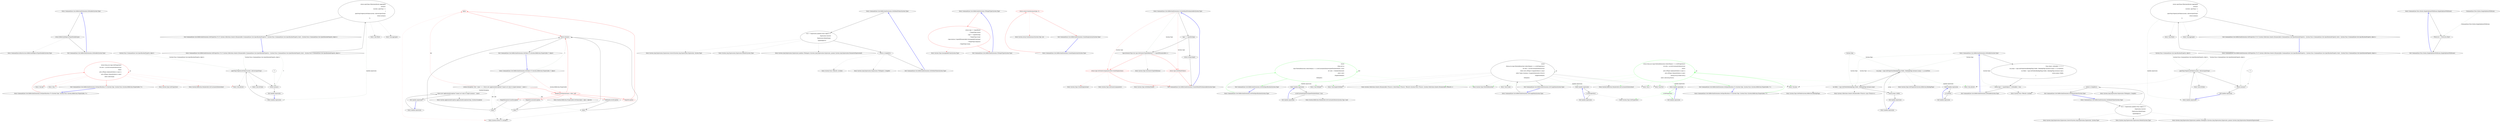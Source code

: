 digraph  {
m0_54 [label="Entry CommandLine.Core.ReflectionExtensions.IsMutable(System.Type)", span="92-92", cluster="CommandLine.Core.ReflectionExtensions.IsMutable(System.Type)", file="InstanceBuilderTests.cs"];
m0_55 [label="return ReflectionHelper.IsTypeMutable(type);", span="94-94", cluster="CommandLine.Core.ReflectionExtensions.IsMutable(System.Type)", file="InstanceBuilderTests.cs"];
m0_56 [label="Exit CommandLine.Core.ReflectionExtensions.IsMutable(System.Type)", span="92-92", cluster="CommandLine.Core.ReflectionExtensions.IsMutable(System.Type)", file="InstanceBuilderTests.cs"];
m0_5 [label="Entry Unk.>", span="", cluster="Unk.>", file="InstanceBuilderTests.cs"];
m0_36 [label="Entry System.Action<T>.Invoke(T)", span="0-0", cluster="System.Action<T>.Invoke(T)", file="InstanceBuilderTests.cs"];
m0_45 [label="Entry CommandLine.Core.ReflectionExtensions.GetDefaultValue(System.Type)", span="83-83", cluster="CommandLine.Core.ReflectionExtensions.GetDefaultValue(System.Type)", file="InstanceBuilderTests.cs"];
m0_46 [label="var e = Expression.Lambda<Func<object>>(\r\n                Expression.Convert(\r\n                    Expression.Default(type),\r\n                    typeof(object)))", span="85-88", cluster="CommandLine.Core.ReflectionExtensions.GetDefaultValue(System.Type)", file="InstanceBuilderTests.cs"];
m0_47 [label="return e.Compile()();", span="89-89", cluster="CommandLine.Core.ReflectionExtensions.GetDefaultValue(System.Type)", file="InstanceBuilderTests.cs"];
m0_48 [label="Exit CommandLine.Core.ReflectionExtensions.GetDefaultValue(System.Type)", span="83-83", cluster="CommandLine.Core.ReflectionExtensions.GetDefaultValue(System.Type)", file="InstanceBuilderTests.cs"];
m0_6 [label="Entry Unk.Any", span="", cluster="Unk.Any", file="InstanceBuilderTests.cs"];
m0_15 [label="Entry Unk.Where", span="", cluster="Unk.Where", file="InstanceBuilderTests.cs"];
m0_22 [label="Entry CommandLine.Core.ReflectionExtensions.SetValue<T>(System.Reflection.PropertyInfo, T, object)", span="50-50", cluster="CommandLine.Core.ReflectionExtensions.SetValue<T>(System.Reflection.PropertyInfo, T, object)", file="InstanceBuilderTests.cs"];
m0_23 [label="Action<Exception> fail = inner => { throw new ApplicationException(''Cannot set value to target instance.'', inner); }", span="52-52", cluster="CommandLine.Core.ReflectionExtensions.SetValue<T>(System.Reflection.PropertyInfo, T, object)", file="InstanceBuilderTests.cs"];
m0_24 [label="property.SetValue(instance, value, null)", span="56-56", cluster="CommandLine.Core.ReflectionExtensions.SetValue<T>(System.Reflection.PropertyInfo, T, object)", color=red, community=0, file="InstanceBuilderTests.cs"];
m0_33 [label="return instance;", span="75-75", cluster="CommandLine.Core.ReflectionExtensions.SetValue<T>(System.Reflection.PropertyInfo, T, object)", file="InstanceBuilderTests.cs"];
m0_26 [label="fail(e)", span="60-60", cluster="CommandLine.Core.ReflectionExtensions.SetValue<T>(System.Reflection.PropertyInfo, T, object)", color=red, community=0, file="InstanceBuilderTests.cs"];
m0_28 [label="fail(e)", span="64-64", cluster="CommandLine.Core.ReflectionExtensions.SetValue<T>(System.Reflection.PropertyInfo, T, object)", file="InstanceBuilderTests.cs"];
m0_30 [label="fail(e)", span="68-68", cluster="CommandLine.Core.ReflectionExtensions.SetValue<T>(System.Reflection.PropertyInfo, T, object)", file="InstanceBuilderTests.cs"];
m0_32 [label="fail(e)", span="72-72", cluster="CommandLine.Core.ReflectionExtensions.SetValue<T>(System.Reflection.PropertyInfo, T, object)", file="InstanceBuilderTests.cs"];
m0_25 [label=TargetException, span="58-58", cluster="CommandLine.Core.ReflectionExtensions.SetValue<T>(System.Reflection.PropertyInfo, T, object)", color=red, community=0, file="InstanceBuilderTests.cs"];
m0_27 [label=TargetParameterCountException, span="62-62", cluster="CommandLine.Core.ReflectionExtensions.SetValue<T>(System.Reflection.PropertyInfo, T, object)", file="InstanceBuilderTests.cs"];
m0_29 [label=MethodAccessException, span="66-66", cluster="CommandLine.Core.ReflectionExtensions.SetValue<T>(System.Reflection.PropertyInfo, T, object)", file="InstanceBuilderTests.cs"];
m0_31 [label=TargetInvocationException, span="70-70", cluster="CommandLine.Core.ReflectionExtensions.SetValue<T>(System.Reflection.PropertyInfo, T, object)", file="InstanceBuilderTests.cs"];
m0_34 [label="Exit CommandLine.Core.ReflectionExtensions.SetValue<T>(System.Reflection.PropertyInfo, T, object)", span="50-50", cluster="CommandLine.Core.ReflectionExtensions.SetValue<T>(System.Reflection.PropertyInfo, T, object)", file="InstanceBuilderTests.cs"];
m0_8 [label="Entry CommandLine.Core.ReflectionExtensions.ToTargetType(System.Type)", span="24-24", cluster="CommandLine.Core.ReflectionExtensions.ToTargetType(System.Type)", file="InstanceBuilderTests.cs"];
m0_9 [label="return type == typeof(bool)\r\n                       ? TargetType.Switch\r\n                       : type == typeof(string)\r\n                             ? TargetType.Scalar\r\n                             : type.IsArray || typeof(IEnumerable).IsAssignableFrom(type)\r\n                                   ? TargetType.Sequence\r\n                                   : TargetType.Scalar;", span="26-32", cluster="CommandLine.Core.ReflectionExtensions.ToTargetType(System.Type)", color=red, community=0, file="InstanceBuilderTests.cs"];
m0_10 [label="Exit CommandLine.Core.ReflectionExtensions.ToTargetType(System.Type)", span="24-24", cluster="CommandLine.Core.ReflectionExtensions.ToTargetType(System.Type)", file="InstanceBuilderTests.cs"];
m0_40 [label="Entry System.ApplicationException.ApplicationException(string, System.Exception)", span="0-0", cluster="System.ApplicationException.ApplicationException(string, System.Exception)", file="InstanceBuilderTests.cs"];
m0_53 [label="Entry System.Func<TResult>.Invoke()", span="0-0", cluster="System.Func<TResult>.Invoke()", file="InstanceBuilderTests.cs"];
m0_44 [label="Entry System.Array.CreateInstance(System.Type, int)", span="0-0", cluster="System.Array.CreateInstance(System.Type, int)", file="InstanceBuilderTests.cs"];
m0_50 [label="Entry System.Linq.Expressions.Expression.Convert(System.Linq.Expressions.Expression, System.Type)", span="0-0", cluster="System.Linq.Expressions.Expression.Convert(System.Linq.Expressions.Expression, System.Type)", file="InstanceBuilderTests.cs"];
m0_7 [label="Entry Unk.selector", span="", cluster="Unk.selector", file="InstanceBuilderTests.cs"];
m0_37 [label="Entry lambda expression", span="52-52", cluster="lambda expression", file="InstanceBuilderTests.cs"];
m0_18 [label="specProp.Property.SetValue(current, selector(specProp))", span="45-45", cluster="lambda expression", file="InstanceBuilderTests.cs"];
m0_19 [label="return instance;", span="46-46", cluster="lambda expression", file="InstanceBuilderTests.cs"];
m0_17 [label="Entry lambda expression", span="43-47", cluster="lambda expression", file="InstanceBuilderTests.cs"];
m0_20 [label="Exit lambda expression", span="43-47", cluster="lambda expression", file="InstanceBuilderTests.cs"];
m0_38 [label="throw new ApplicationException(''Cannot set value to target instance.'', inner);", span="52-52", cluster="lambda expression", file="InstanceBuilderTests.cs"];
m0_39 [label="Exit lambda expression", span="52-52", cluster="lambda expression", file="InstanceBuilderTests.cs"];
m0_35 [label="Entry System.Reflection.PropertyInfo.SetValue(object, object, object[])", span="0-0", cluster="System.Reflection.PropertyInfo.SetValue(object, object, object[])", file="InstanceBuilderTests.cs"];
m0_49 [label="Entry System.Linq.Expressions.Expression.Default(System.Type)", span="0-0", cluster="System.Linq.Expressions.Expression.Default(System.Type)", file="InstanceBuilderTests.cs"];
m0_11 [label="Entry System.Type.IsAssignableFrom(System.Type)", span="0-0", cluster="System.Type.IsAssignableFrom(System.Type)", file="InstanceBuilderTests.cs"];
m0_58 [label="Entry CommandLine.Core.ReflectionExtensions.CreateDefaultForImmutable(System.Type)", span="97-97", cluster="CommandLine.Core.ReflectionExtensions.CreateDefaultForImmutable(System.Type)", file="InstanceBuilderTests.cs"];
m0_59 [label="type == typeof(string)", span="99-99", cluster="CommandLine.Core.ReflectionExtensions.CreateDefaultForImmutable(System.Type)", file="InstanceBuilderTests.cs"];
m0_61 [label="type.IsGenericType && type.GetGenericTypeDefinition() == typeof(IEnumerable<>)", span="103-103", cluster="CommandLine.Core.ReflectionExtensions.CreateDefaultForImmutable(System.Type)", file="InstanceBuilderTests.cs"];
m0_62 [label="return type.GetGenericArguments()[0].CreateEmptyArray();", span="105-105", cluster="CommandLine.Core.ReflectionExtensions.CreateDefaultForImmutable(System.Type)", color=red, community=0, file="InstanceBuilderTests.cs"];
m0_63 [label="return type.GetDefaultValue();", span="107-107", cluster="CommandLine.Core.ReflectionExtensions.CreateDefaultForImmutable(System.Type)", color=red, community=0, file="InstanceBuilderTests.cs"];
m0_60 [label="return string.Empty;", span="101-101", cluster="CommandLine.Core.ReflectionExtensions.CreateDefaultForImmutable(System.Type)", file="InstanceBuilderTests.cs"];
m0_64 [label="Exit CommandLine.Core.ReflectionExtensions.CreateDefaultForImmutable(System.Type)", span="97-97", cluster="CommandLine.Core.ReflectionExtensions.CreateDefaultForImmutable(System.Type)", file="InstanceBuilderTests.cs"];
m0_3 [label="Entry System.Type.GetProperties()", span="0-0", cluster="System.Type.GetProperties()", file="InstanceBuilderTests.cs"];
m0_0 [label="Entry CommandLine.Core.ReflectionExtensions.GetSpecifications<T>(System.Type, System.Func<System.Reflection.PropertyInfo, T>)", span="14-14", cluster="CommandLine.Core.ReflectionExtensions.GetSpecifications<T>(System.Type, System.Func<System.Reflection.PropertyInfo, T>)", file="InstanceBuilderTests.cs"];
m0_1 [label="return from pi in type.GetProperties()\r\n                   let attrs = pi.GetCustomAttributes(true)\r\n                   where\r\n                        attrs.OfType<OptionAttribute>().Any() ||\r\n                        attrs.OfType<ValueAttribute>().Any()\r\n                   select selector(pi);", span="16-21", cluster="CommandLine.Core.ReflectionExtensions.GetSpecifications<T>(System.Type, System.Func<System.Reflection.PropertyInfo, T>)", color=red, community=0, file="InstanceBuilderTests.cs"];
m0_2 [label="Exit CommandLine.Core.ReflectionExtensions.GetSpecifications<T>(System.Type, System.Func<System.Reflection.PropertyInfo, T>)", span="14-14", cluster="CommandLine.Core.ReflectionExtensions.GetSpecifications<T>(System.Type, System.Func<System.Reflection.PropertyInfo, T>)", file="InstanceBuilderTests.cs"];
m0_51 [label="Entry System.Linq.Expressions.Expression.Lambda<TDelegate>(System.Linq.Expressions.Expression, params System.Linq.Expressions.ParameterExpression[])", span="0-0", cluster="System.Linq.Expressions.Expression.Lambda<TDelegate>(System.Linq.Expressions.Expression, params System.Linq.Expressions.ParameterExpression[])", file="InstanceBuilderTests.cs"];
m0_65 [label="Entry System.Type.GetGenericTypeDefinition()", span="0-0", cluster="System.Type.GetGenericTypeDefinition()", file="InstanceBuilderTests.cs"];
m0_67 [label="Entry System.Type.CreateEmptyArray()", span="78-78", cluster="System.Type.CreateEmptyArray()", file="InstanceBuilderTests.cs"];
m0_68 [label="Entry System.Type.GetDefaultValue()", span="83-83", cluster="System.Type.GetDefaultValue()", file="InstanceBuilderTests.cs"];
m0_66 [label="Entry System.Type.GetGenericArguments()", span="0-0", cluster="System.Type.GetGenericArguments()", file="InstanceBuilderTests.cs"];
m0_57 [label="Entry CommandLine.Infrastructure.ReflectionHelper.IsTypeMutable(System.Type)", span="39-39", cluster="CommandLine.Infrastructure.ReflectionHelper.IsTypeMutable(System.Type)", file="InstanceBuilderTests.cs"];
m0_4 [label="Entry System.Reflection.MemberInfo.GetCustomAttributes(bool)", span="0-0", cluster="System.Reflection.MemberInfo.GetCustomAttributes(bool)", file="InstanceBuilderTests.cs"];
m0_16 [label="Entry Unk.Aggregate", span="", cluster="Unk.Aggregate", file="InstanceBuilderTests.cs"];
m0_41 [label="Entry CommandLine.Core.ReflectionExtensions.CreateEmptyArray(System.Type)", span="78-78", cluster="CommandLine.Core.ReflectionExtensions.CreateEmptyArray(System.Type)", file="InstanceBuilderTests.cs"];
m0_42 [label="return Array.CreateInstance(type, 0);", span="80-80", cluster="CommandLine.Core.ReflectionExtensions.CreateEmptyArray(System.Type)", color=red, community=0, file="InstanceBuilderTests.cs"];
m0_43 [label="Exit CommandLine.Core.ReflectionExtensions.CreateEmptyArray(System.Type)", span="78-78", cluster="CommandLine.Core.ReflectionExtensions.CreateEmptyArray(System.Type)", file="InstanceBuilderTests.cs"];
m0_12 [label="Entry CommandLine.Core.ReflectionExtensions.SetProperties<T>(T, System.Collections.Generic.IEnumerable<CommandLine.Core.SpecificationProperty>, System.Func<CommandLine.Core.SpecificationProperty, bool>, System.Func<CommandLine.Core.SpecificationProperty, object>)", span="35-35", cluster="CommandLine.Core.ReflectionExtensions.SetProperties<T>(T, System.Collections.Generic.IEnumerable<CommandLine.Core.SpecificationProperty>, System.Func<CommandLine.Core.SpecificationProperty, bool>, System.Func<CommandLine.Core.SpecificationProperty, object>)", file="InstanceBuilderTests.cs"];
m0_13 [label="return specProps.Where(predicate).Aggregate(\r\n                instance,\r\n                (current, specProp) =>\r\n                    {\r\n                        specProp.Property.SetValue(current, selector(specProp));\r\n                        return instance;\r\n                    });", span="41-47", cluster="CommandLine.Core.ReflectionExtensions.SetProperties<T>(T, System.Collections.Generic.IEnumerable<CommandLine.Core.SpecificationProperty>, System.Func<CommandLine.Core.SpecificationProperty, bool>, System.Func<CommandLine.Core.SpecificationProperty, object>)", file="InstanceBuilderTests.cs"];
m0_14 [label="Exit CommandLine.Core.ReflectionExtensions.SetProperties<T>(T, System.Collections.Generic.IEnumerable<CommandLine.Core.SpecificationProperty>, System.Func<CommandLine.Core.SpecificationProperty, bool>, System.Func<CommandLine.Core.SpecificationProperty, object>)", span="35-35", cluster="CommandLine.Core.ReflectionExtensions.SetProperties<T>(T, System.Collections.Generic.IEnumerable<CommandLine.Core.SpecificationProperty>, System.Func<CommandLine.Core.SpecificationProperty, bool>, System.Func<CommandLine.Core.SpecificationProperty, object>)", file="InstanceBuilderTests.cs"];
m0_21 [label="Entry Unk.SetValue", span="", cluster="Unk.SetValue", file="InstanceBuilderTests.cs"];
m0_52 [label="Entry System.Linq.Expressions.Expression<TDelegate>.Compile()", span="0-0", cluster="System.Linq.Expressions.Expression<TDelegate>.Compile()", file="InstanceBuilderTests.cs"];
m0_69 [label="System.Func<CommandLine.Core.SpecificationProperty, object>", span="", file="InstanceBuilderTests.cs"];
m0_70 [label=T, span="", file="InstanceBuilderTests.cs"];
m1_17 [label="Entry Unk.SingleOrDefault", span="", cluster="Unk.SingleOrDefault", file="InstanceChooserTests.cs"];
m1_92 [label="Entry CommandLine.Core.ReflectionExtensions.IsMutable(System.Type)", span="143-143", cluster="CommandLine.Core.ReflectionExtensions.IsMutable(System.Type)", file="InstanceChooserTests.cs"];
m1_93 [label="Func<bool> isMutable = () => {\r\n                var props = type.GetProperties(BindingFlags.Public | BindingFlags.Instance).Any(p => p.CanWrite);\r\n                var fields = type.GetFields(BindingFlags.Public | BindingFlags.Instance).Any();\r\n                return props || fields;\r\n            }", span="145-149", cluster="CommandLine.Core.ReflectionExtensions.IsMutable(System.Type)", file="InstanceChooserTests.cs"];
m1_94 [label="return type != typeof(object) ? isMutable() : true;", span="150-150", cluster="CommandLine.Core.ReflectionExtensions.IsMutable(System.Type)", file="InstanceChooserTests.cs"];
m1_95 [label="Exit CommandLine.Core.ReflectionExtensions.IsMutable(System.Type)", span="143-143", cluster="CommandLine.Core.ReflectionExtensions.IsMutable(System.Type)", file="InstanceChooserTests.cs"];
m1_102 [label="Entry System.Type.GetFields(System.Reflection.BindingFlags)", span="0-0", cluster="System.Type.GetFields(System.Reflection.BindingFlags)", file="InstanceChooserTests.cs"];
m1_6 [label="Entry Unk.>", span="", cluster="Unk.>", file="InstanceChooserTests.cs"];
m1_83 [label="Entry CommandLine.Core.ReflectionExtensions.GetDefaultValue(System.Type)", span="134-134", cluster="CommandLine.Core.ReflectionExtensions.GetDefaultValue(System.Type)", file="InstanceChooserTests.cs"];
m1_85 [label="return e.Compile()();", span="140-140", cluster="CommandLine.Core.ReflectionExtensions.GetDefaultValue(System.Type)", file="InstanceChooserTests.cs"];
m1_84 [label="var e = Expression.Lambda<Func<object>>(\r\n                Expression.Convert(\r\n                    Expression.Default(type),\r\n                    typeof(object)))", span="136-139", cluster="CommandLine.Core.ReflectionExtensions.GetDefaultValue(System.Type)", file="InstanceChooserTests.cs"];
m1_86 [label="Exit CommandLine.Core.ReflectionExtensions.GetDefaultValue(System.Type)", span="134-134", cluster="CommandLine.Core.ReflectionExtensions.GetDefaultValue(System.Type)", file="InstanceChooserTests.cs"];
m1_7 [label="Entry Unk.Any", span="", cluster="Unk.Any", file="InstanceChooserTests.cs"];
m1_8 [label="Entry Unk.First", span="", cluster="Unk.First", file="InstanceChooserTests.cs"];
m1_53 [label="Entry Unk.Where", span="", cluster="Unk.Where", file="InstanceChooserTests.cs"];
m1_26 [label="Entry Unk.Create", span="", cluster="Unk.Create", file="InstanceChooserTests.cs"];
m1_18 [label="Entry Unk.ToMaybe", span="", cluster="Unk.ToMaybe", file="InstanceChooserTests.cs"];
m1_22 [label="Entry System.Reflection.MemberInfo.GetCustomAttributes(System.Type, bool)", span="0-0", cluster="System.Reflection.MemberInfo.GetCustomAttributes(System.Type, bool)", file="InstanceChooserTests.cs"];
m1_4 [label="Entry System.Collections.Generic.IEnumerable<TSource>.SelectMany<TSource, TResult>(System.Func<TSource, System.Collections.Generic.IEnumerable<TResult>>)", span="0-0", cluster="System.Collections.Generic.IEnumerable<TSource>.SelectMany<TSource, TResult>(System.Func<TSource, System.Collections.Generic.IEnumerable<TResult>>)", file="InstanceChooserTests.cs"];
m1_14 [label="Entry CommandLine.Core.ReflectionExtensions.GetVerbSpecification(System.Type)", span="27-27", cluster="CommandLine.Core.ReflectionExtensions.GetVerbSpecification(System.Type)", file="InstanceChooserTests.cs"];
m1_15 [label="return\r\n                (from attr in\r\n                 type.FlattenHierarchy().SelectMany(x => x.GetCustomAttributes(typeof(VerbAttribute), true))\r\n                 let vattr = (VerbAttribute)attr\r\n                 select vattr)\r\n                    .SingleOrDefault()\r\n                    .ToMaybe();", span="29-35", cluster="CommandLine.Core.ReflectionExtensions.GetVerbSpecification(System.Type)", color=green, community=0, file="InstanceChooserTests.cs"];
m1_16 [label="Exit CommandLine.Core.ReflectionExtensions.GetVerbSpecification(System.Type)", span="27-27", cluster="CommandLine.Core.ReflectionExtensions.GetVerbSpecification(System.Type)", file="InstanceChooserTests.cs"];
m1_9 [label="Entry Unk.selector", span="", cluster="Unk.selector", file="InstanceChooserTests.cs"];
m1_55 [label="Entry lambda expression", span="90-94", cluster="lambda expression", file="InstanceChooserTests.cs"];
m1_10 [label="Entry lambda expression", span="18-18", cluster="lambda expression", file="InstanceChooserTests.cs"];
m1_11 [label="x.GetProperties()", span="18-18", cluster="lambda expression", color=green, community=0, file="InstanceChooserTests.cs"];
m1_12 [label="Exit lambda expression", span="18-18", cluster="lambda expression", file="InstanceChooserTests.cs"];
m1_19 [label="Entry lambda expression", span="31-31", cluster="lambda expression", file="InstanceChooserTests.cs"];
m1_97 [label="var props = type.GetProperties(BindingFlags.Public | BindingFlags.Instance).Any(p => p.CanWrite)", span="146-146", cluster="lambda expression", file="InstanceChooserTests.cs"];
m1_56 [label="specProp.Property.SetValue(current, selector(specProp))", span="92-92", cluster="lambda expression", file="InstanceChooserTests.cs"];
m1_28 [label="x.GetProperties()", span="41-41", cluster="lambda expression", file="InstanceChooserTests.cs"];
m1_21 [label="Exit lambda expression", span="31-31", cluster="lambda expression", file="InstanceChooserTests.cs"];
m1_20 [label="x.GetCustomAttributes(typeof(VerbAttribute), true)", span="31-31", cluster="lambda expression", file="InstanceChooserTests.cs"];
m1_27 [label="Entry lambda expression", span="41-41", cluster="lambda expression", file="InstanceChooserTests.cs"];
m1_96 [label="Entry lambda expression", span="145-149", cluster="lambda expression", file="InstanceChooserTests.cs"];
m1_98 [label="var fields = type.GetFields(BindingFlags.Public | BindingFlags.Instance).Any()", span="147-147", cluster="lambda expression", file="InstanceChooserTests.cs"];
m1_104 [label="Entry lambda expression", span="146-146", cluster="lambda expression", file="InstanceChooserTests.cs"];
m1_99 [label="return props || fields;", span="148-148", cluster="lambda expression", file="InstanceChooserTests.cs"];
m1_57 [label="return instance;", span="93-93", cluster="lambda expression", file="InstanceChooserTests.cs"];
m1_29 [label="Exit lambda expression", span="41-41", cluster="lambda expression", file="InstanceChooserTests.cs"];
m1_100 [label="Exit lambda expression", span="145-149", cluster="lambda expression", file="InstanceChooserTests.cs"];
m1_106 [label="Exit lambda expression", span="146-146", cluster="lambda expression", file="InstanceChooserTests.cs"];
m1_105 [label="p.CanWrite", span="146-146", cluster="lambda expression", file="InstanceChooserTests.cs"];
m1_58 [label="Exit lambda expression", span="90-94", cluster="lambda expression", file="InstanceChooserTests.cs"];
m1_103 [label="Entry System.Collections.Generic.IEnumerable<TSource>.Any<TSource>()", span="0-0", cluster="System.Collections.Generic.IEnumerable<TSource>.Any<TSource>()", file="InstanceChooserTests.cs"];
m1_91 [label="Entry System.Func<TResult>.Invoke()", span="0-0", cluster="System.Func<TResult>.Invoke()", file="InstanceChooserTests.cs"];
m1_88 [label="Entry System.Linq.Expressions.Expression.Convert(System.Linq.Expressions.Expression, System.Type)", span="0-0", cluster="System.Linq.Expressions.Expression.Convert(System.Linq.Expressions.Expression, System.Type)", file="InstanceChooserTests.cs"];
m1_87 [label="Entry System.Linq.Expressions.Expression.Default(System.Type)", span="0-0", cluster="System.Linq.Expressions.Expression.Default(System.Type)", file="InstanceChooserTests.cs"];
m1_13 [label="Entry System.Type.GetProperties()", span="0-0", cluster="System.Type.GetProperties()", file="InstanceChooserTests.cs"];
m1_23 [label="Entry CommandLine.Core.ReflectionExtensions.GetUsageData(System.Type)", span="38-38", cluster="CommandLine.Core.ReflectionExtensions.GetUsageData(System.Type)", file="InstanceChooserTests.cs"];
m1_24 [label="return\r\n                (from pi in type.FlattenHierarchy().SelectMany(x => x.GetProperties())\r\n                    let attrs = pi.GetCustomAttributes(true)\r\n                    where attrs.OfType<UsageAttribute>().Any()\r\n                    select Tuple.Create(pi, (UsageAttribute)attrs.First()))\r\n                        .SingleOrDefault()\r\n                        .ToMaybe();", span="40-46", cluster="CommandLine.Core.ReflectionExtensions.GetUsageData(System.Type)", file="InstanceChooserTests.cs"];
m1_25 [label="Exit CommandLine.Core.ReflectionExtensions.GetUsageData(System.Type)", span="38-38", cluster="CommandLine.Core.ReflectionExtensions.GetUsageData(System.Type)", file="InstanceChooserTests.cs"];
m1_0 [label="Entry CommandLine.Core.ReflectionExtensions.GetSpecifications<T>(System.Type, System.Func<System.Reflection.PropertyInfo, T>)", span="16-16", cluster="CommandLine.Core.ReflectionExtensions.GetSpecifications<T>(System.Type, System.Func<System.Reflection.PropertyInfo, T>)", file="InstanceChooserTests.cs"];
m1_1 [label="return from pi in type.FlattenHierarchy().SelectMany(x => x.GetProperties())\r\n                   let attrs = pi.GetCustomAttributes(true)\r\n                   where\r\n                       attrs.OfType<OptionAttribute>().Any() ||\r\n                       attrs.OfType<ValueAttribute>().Any()\r\n                   group pi by pi.Name into g\r\n                   select selector(g.First());", span="18-24", cluster="CommandLine.Core.ReflectionExtensions.GetSpecifications<T>(System.Type, System.Func<System.Reflection.PropertyInfo, T>)", color=green, community=0, file="InstanceChooserTests.cs"];
m1_2 [label="Exit CommandLine.Core.ReflectionExtensions.GetSpecifications<T>(System.Type, System.Func<System.Reflection.PropertyInfo, T>)", span="16-16", cluster="CommandLine.Core.ReflectionExtensions.GetSpecifications<T>(System.Type, System.Func<System.Reflection.PropertyInfo, T>)", file="InstanceChooserTests.cs"];
m1_89 [label="Entry System.Linq.Expressions.Expression.Lambda<TDelegate>(System.Linq.Expressions.Expression, params System.Linq.Expressions.ParameterExpression[])", span="0-0", cluster="System.Linq.Expressions.Expression.Lambda<TDelegate>(System.Linq.Expressions.Expression, params System.Linq.Expressions.ParameterExpression[])", file="InstanceChooserTests.cs"];
m1_101 [label="Entry System.Type.GetProperties(System.Reflection.BindingFlags)", span="0-0", cluster="System.Type.GetProperties(System.Reflection.BindingFlags)", file="InstanceChooserTests.cs"];
m1_5 [label="Entry System.Reflection.MemberInfo.GetCustomAttributes(bool)", span="0-0", cluster="System.Reflection.MemberInfo.GetCustomAttributes(bool)", file="InstanceChooserTests.cs"];
m1_54 [label="Entry Unk.Aggregate", span="", cluster="Unk.Aggregate", file="InstanceChooserTests.cs"];
m1_50 [label="Entry CommandLine.Core.ReflectionExtensions.SetProperties<T>(T, System.Collections.Generic.IEnumerable<CommandLine.Core.SpecificationProperty>, System.Func<CommandLine.Core.SpecificationProperty, bool>, System.Func<CommandLine.Core.SpecificationProperty, object>)", span="82-82", cluster="CommandLine.Core.ReflectionExtensions.SetProperties<T>(T, System.Collections.Generic.IEnumerable<CommandLine.Core.SpecificationProperty>, System.Func<CommandLine.Core.SpecificationProperty, bool>, System.Func<CommandLine.Core.SpecificationProperty, object>)", file="InstanceChooserTests.cs"];
m1_51 [label="return specProps.Where(predicate).Aggregate(\r\n                instance,\r\n                (current, specProp) =>\r\n                    {\r\n                        specProp.Property.SetValue(current, selector(specProp));\r\n                        return instance;\r\n                    });", span="88-94", cluster="CommandLine.Core.ReflectionExtensions.SetProperties<T>(T, System.Collections.Generic.IEnumerable<CommandLine.Core.SpecificationProperty>, System.Func<CommandLine.Core.SpecificationProperty, bool>, System.Func<CommandLine.Core.SpecificationProperty, object>)", file="InstanceChooserTests.cs"];
m1_52 [label="Exit CommandLine.Core.ReflectionExtensions.SetProperties<T>(T, System.Collections.Generic.IEnumerable<CommandLine.Core.SpecificationProperty>, System.Func<CommandLine.Core.SpecificationProperty, bool>, System.Func<CommandLine.Core.SpecificationProperty, object>)", span="82-82", cluster="CommandLine.Core.ReflectionExtensions.SetProperties<T>(T, System.Collections.Generic.IEnumerable<CommandLine.Core.SpecificationProperty>, System.Func<CommandLine.Core.SpecificationProperty, bool>, System.Func<CommandLine.Core.SpecificationProperty, object>)", file="InstanceChooserTests.cs"];
m1_59 [label="Entry Unk.SetValue", span="", cluster="Unk.SetValue", file="InstanceChooserTests.cs"];
m1_3 [label="Entry System.Type.FlattenHierarchy()", span="49-49", cluster="System.Type.FlattenHierarchy()", file="InstanceChooserTests.cs"];
m1_90 [label="Entry System.Linq.Expressions.Expression<TDelegate>.Compile()", span="0-0", cluster="System.Linq.Expressions.Expression<TDelegate>.Compile()", file="InstanceChooserTests.cs"];
m1_162 [label="System.Type", span="", file="InstanceChooserTests.cs"];
m1_160 [label="System.Func<CommandLine.Core.SpecificationProperty, object>", span="", file="InstanceChooserTests.cs"];
m1_161 [label=T, span="", file="InstanceChooserTests.cs"];
m3_0 [label="Entry CommandLine.Tests.Mocks.SimpleOptionsWithEnum.SimpleOptionsWithEnum()", span="38-38", cluster="CommandLine.Tests.Mocks.SimpleOptionsWithEnum.SimpleOptionsWithEnum()", file="Tokenizer.cs"];
m3_1 [label="FileAccess = FileAccess.Read", span="40-40", cluster="CommandLine.Tests.Mocks.SimpleOptionsWithEnum.SimpleOptionsWithEnum()", file="Tokenizer.cs"];
m3_2 [label="Exit CommandLine.Tests.Mocks.SimpleOptionsWithEnum.SimpleOptionsWithEnum()", span="38-38", cluster="CommandLine.Tests.Mocks.SimpleOptionsWithEnum.SimpleOptionsWithEnum()", file="Tokenizer.cs"];
m3_3 [label="CommandLine.Tests.Mocks.SimpleOptionsWithEnum", span="", file="Tokenizer.cs"];
m0_54 -> m0_55  [key=0, style=solid];
m0_55 -> m0_56  [key=0, style=solid];
m0_55 -> m0_57  [key=2, style=dotted];
m0_56 -> m0_54  [key=0, style=bold, color=blue];
m0_45 -> m0_46  [key=0, style=solid];
m0_46 -> m0_47  [key=0, style=solid];
m0_46 -> m0_49  [key=2, style=dotted];
m0_46 -> m0_50  [key=2, style=dotted];
m0_46 -> m0_51  [key=2, style=dotted];
m0_47 -> m0_48  [key=0, style=solid];
m0_47 -> m0_52  [key=2, style=dotted];
m0_47 -> m0_53  [key=2, style=dotted];
m0_48 -> m0_45  [key=0, style=bold, color=blue];
m0_22 -> m0_23  [key=0, style=solid];
m0_22 -> m0_24  [key=1, style=dashed, color=red, label="System.Reflection.PropertyInfo"];
m0_22 -> m0_33  [key=1, style=dashed, color=darkseagreen4, label=T];
m0_23 -> m0_24  [key=0, style=solid, color=red];
m0_23 -> m0_38  [key=1, style=dashed, color=darkseagreen4, label="System.Exception"];
m0_23 -> m0_26  [key=1, style=dashed, color=red, label=fail];
m0_23 -> m0_28  [key=1, style=dashed, color=darkseagreen4, label=fail];
m0_23 -> m0_30  [key=1, style=dashed, color=darkseagreen4, label=fail];
m0_23 -> m0_32  [key=1, style=dashed, color=darkseagreen4, label=fail];
m0_24 -> m0_25  [key=0, style=solid, color=red];
m0_24 -> m0_27  [key=0, style=solid, color=red];
m0_24 -> m0_29  [key=0, style=solid, color=red];
m0_24 -> m0_31  [key=0, style=solid, color=red];
m0_24 -> m0_33  [key=0, style=solid, color=red];
m0_24 -> m0_35  [key=2, style=dotted, color=red];
m0_33 -> m0_34  [key=0, style=solid];
m0_26 -> m0_33  [key=0, style=solid, color=red];
m0_26 -> m0_36  [key=2, style=dotted, color=red];
m0_28 -> m0_33  [key=0, style=solid];
m0_28 -> m0_36  [key=2, style=dotted];
m0_30 -> m0_33  [key=0, style=solid];
m0_30 -> m0_36  [key=2, style=dotted];
m0_32 -> m0_33  [key=0, style=solid];
m0_32 -> m0_36  [key=2, style=dotted];
m0_25 -> m0_26  [key=0, style=solid, color=red];
m0_27 -> m0_28  [key=0, style=solid];
m0_29 -> m0_30  [key=0, style=solid];
m0_31 -> m0_32  [key=0, style=solid];
m0_34 -> m0_22  [key=0, style=bold, color=blue];
m0_8 -> m0_9  [key=0, style=solid, color=red];
m0_9 -> m0_10  [key=0, style=solid, color=red];
m0_9 -> m0_11  [key=2, style=dotted, color=red];
m0_10 -> m0_8  [key=0, style=bold, color=blue];
m0_37 -> m0_38  [key=0, style=solid];
m0_18 -> m0_19  [key=0, style=solid];
m0_18 -> m0_7  [key=2, style=dotted];
m0_18 -> m0_21  [key=2, style=dotted];
m0_19 -> m0_20  [key=0, style=solid];
m0_17 -> m0_18  [key=0, style=solid];
m0_20 -> m0_17  [key=0, style=bold, color=blue];
m0_38 -> m0_39  [key=0, style=solid];
m0_38 -> m0_40  [key=2, style=dotted];
m0_39 -> m0_37  [key=0, style=bold, color=blue];
m0_58 -> m0_59  [key=0, style=solid];
m0_58 -> m0_61  [key=1, style=dashed, color=darkseagreen4, label="System.Type"];
m0_58 -> m0_62  [key=1, style=dashed, color=red, label="System.Type"];
m0_58 -> m0_63  [key=1, style=dashed, color=red, label="System.Type"];
m0_59 -> m0_60  [key=0, style=solid];
m0_59 -> m0_61  [key=0, style=solid];
m0_61 -> m0_62  [key=0, style=solid, color=red];
m0_61 -> m0_63  [key=0, style=solid, color=red];
m0_61 -> m0_65  [key=2, style=dotted];
m0_62 -> m0_64  [key=0, style=solid, color=red];
m0_62 -> m0_66  [key=2, style=dotted, color=red];
m0_62 -> m0_67  [key=2, style=dotted, color=red];
m0_63 -> m0_64  [key=0, style=solid, color=red];
m0_63 -> m0_68  [key=2, style=dotted, color=red];
m0_60 -> m0_64  [key=0, style=solid];
m0_64 -> m0_58  [key=0, style=bold, color=blue];
m0_0 -> m0_1  [key=0, style=solid, color=red];
m0_1 -> m0_2  [key=0, style=solid, color=red];
m0_1 -> m0_3  [key=2, style=dotted, color=red];
m0_1 -> m0_4  [key=2, style=dotted, color=red];
m0_1 -> m0_5  [key=2, style=dotted, color=red];
m0_1 -> m0_6  [key=2, style=dotted, color=red];
m0_1 -> m0_7  [key=2, style=dotted, color=red];
m0_1 -> m0_1  [key=1, style=dashed, color=red, label=pi];
m0_2 -> m0_0  [key=0, style=bold, color=blue];
m0_41 -> m0_42  [key=0, style=solid, color=red];
m0_42 -> m0_43  [key=0, style=solid, color=red];
m0_42 -> m0_44  [key=2, style=dotted, color=red];
m0_43 -> m0_41  [key=0, style=bold, color=blue];
m0_12 -> m0_13  [key=0, style=solid];
m0_12 -> m0_18  [key=1, style=dashed, color=darkseagreen4, label="System.Func<CommandLine.Core.SpecificationProperty, object>"];
m0_12 -> m0_19  [key=1, style=dashed, color=darkseagreen4, label=T];
m0_13 -> m0_14  [key=0, style=solid];
m0_13 -> m0_15  [key=2, style=dotted];
m0_13 -> m0_16  [key=2, style=dotted];
m0_13 -> m0_17  [key=1, style=dashed, color=darkseagreen4, label="lambda expression"];
m0_14 -> m0_12  [key=0, style=bold, color=blue];
m0_69 -> m0_18  [key=1, style=dashed, color=darkseagreen4, label="System.Func<CommandLine.Core.SpecificationProperty, object>"];
m0_70 -> m0_19  [key=1, style=dashed, color=darkseagreen4, label=T];
m1_92 -> m1_97  [key=1, style=dashed, color=darkseagreen4, label="System.Type"];
m1_92 -> m1_93  [key=0, style=solid];
m1_92 -> m1_98  [key=1, style=dashed, color=darkseagreen4, label="System.Type"];
m1_92 -> m1_94  [key=1, style=dashed, color=darkseagreen4, label="System.Type"];
m1_93 -> m1_94  [key=0, style=solid];
m1_94 -> m1_95  [key=0, style=solid];
m1_94 -> m1_91  [key=2, style=dotted];
m1_95 -> m1_92  [key=0, style=bold, color=blue];
m1_83 -> m1_84  [key=0, style=solid];
m1_85 -> m1_91  [key=2, style=dotted];
m1_85 -> m1_86  [key=0, style=solid];
m1_85 -> m1_90  [key=2, style=dotted];
m1_84 -> m1_85  [key=0, style=solid];
m1_84 -> m1_87  [key=2, style=dotted];
m1_84 -> m1_88  [key=2, style=dotted];
m1_84 -> m1_89  [key=2, style=dotted];
m1_86 -> m1_83  [key=0, style=bold, color=blue];
m1_14 -> m1_15  [key=0, style=solid, color=green];
m1_15 -> m1_15  [key=1, style=dashed, color=green, label=attr];
m1_15 -> m1_16  [key=0, style=solid, color=green];
m1_15 -> m1_3  [key=2, style=dotted, color=green];
m1_15 -> m1_4  [key=2, style=dotted, color=green];
m1_15 -> m1_17  [key=2, style=dotted, color=green];
m1_15 -> m1_18  [key=2, style=dotted, color=green];
m1_15 -> m1_19  [key=1, style=dashed, color=green, label="lambda expression"];
m1_16 -> m1_14  [key=0, style=bold, color=blue];
m1_55 -> m1_56  [key=0, style=solid];
m1_10 -> m1_11  [key=0, style=solid, color=green];
m1_11 -> m1_12  [key=0, style=solid, color=green];
m1_11 -> m1_13  [key=2, style=dotted, color=green];
m1_12 -> m1_10  [key=0, style=bold, color=blue];
m1_19 -> m1_20  [key=0, style=solid];
m1_97 -> m1_7  [key=2, style=dotted];
m1_97 -> m1_98  [key=0, style=solid];
m1_97 -> m1_101  [key=2, style=dotted];
m1_97 -> m1_104  [key=1, style=dashed, color=darkseagreen4, label="lambda expression"];
m1_97 -> m1_99  [key=1, style=dashed, color=darkseagreen4, label=props];
m1_56 -> m1_9  [key=2, style=dotted];
m1_56 -> m1_57  [key=0, style=solid];
m1_56 -> m1_59  [key=2, style=dotted];
m1_28 -> m1_13  [key=2, style=dotted];
m1_28 -> m1_29  [key=0, style=solid];
m1_21 -> m1_19  [key=0, style=bold, color=blue];
m1_20 -> m1_21  [key=0, style=solid];
m1_20 -> m1_22  [key=2, style=dotted];
m1_27 -> m1_28  [key=0, style=solid];
m1_96 -> m1_97  [key=0, style=solid];
m1_98 -> m1_99  [key=0, style=solid];
m1_98 -> m1_102  [key=2, style=dotted];
m1_98 -> m1_103  [key=2, style=dotted];
m1_104 -> m1_105  [key=0, style=solid];
m1_99 -> m1_100  [key=0, style=solid];
m1_57 -> m1_58  [key=0, style=solid];
m1_29 -> m1_27  [key=0, style=bold, color=blue];
m1_100 -> m1_96  [key=0, style=bold, color=blue];
m1_106 -> m1_104  [key=0, style=bold, color=blue];
m1_105 -> m1_106  [key=0, style=solid];
m1_58 -> m1_55  [key=0, style=bold, color=blue];
m1_23 -> m1_24  [key=0, style=solid];
m1_24 -> m1_3  [key=2, style=dotted];
m1_24 -> m1_4  [key=2, style=dotted];
m1_24 -> m1_5  [key=2, style=dotted];
m1_24 -> m1_6  [key=2, style=dotted];
m1_24 -> m1_7  [key=2, style=dotted];
m1_24 -> m1_8  [key=2, style=dotted];
m1_24 -> m1_17  [key=2, style=dotted];
m1_24 -> m1_18  [key=2, style=dotted];
m1_24 -> m1_24  [key=1, style=dashed, color=darkseagreen4, label=pi];
m1_24 -> m1_25  [key=0, style=solid];
m1_24 -> m1_26  [key=2, style=dotted];
m1_24 -> m1_27  [key=1, style=dashed, color=darkseagreen4, label="lambda expression"];
m1_25 -> m1_23  [key=0, style=bold, color=blue];
m1_0 -> m1_1  [key=0, style=solid, color=green];
m1_1 -> m1_1  [key=1, style=dashed, color=green, label=pi];
m1_1 -> m1_2  [key=0, style=solid, color=green];
m1_1 -> m1_3  [key=2, style=dotted, color=green];
m1_1 -> m1_4  [key=2, style=dotted, color=green];
m1_1 -> m1_5  [key=2, style=dotted, color=green];
m1_1 -> m1_6  [key=2, style=dotted, color=green];
m1_1 -> m1_7  [key=2, style=dotted, color=green];
m1_1 -> m1_8  [key=2, style=dotted, color=green];
m1_1 -> m1_9  [key=2, style=dotted, color=green];
m1_1 -> m1_10  [key=1, style=dashed, color=green, label="lambda expression"];
m1_2 -> m1_0  [key=0, style=bold, color=blue];
m1_50 -> m1_56  [key=1, style=dashed, color=darkseagreen4, label="System.Func<CommandLine.Core.SpecificationProperty, object>"];
m1_50 -> m1_51  [key=0, style=solid];
m1_50 -> m1_57  [key=1, style=dashed, color=darkseagreen4, label=T];
m1_51 -> m1_55  [key=1, style=dashed, color=darkseagreen4, label="lambda expression"];
m1_51 -> m1_52  [key=0, style=solid];
m1_51 -> m1_53  [key=2, style=dotted];
m1_51 -> m1_54  [key=2, style=dotted];
m1_52 -> m1_50  [key=0, style=bold, color=blue];
m1_162 -> m1_97  [key=1, style=dashed, color=darkseagreen4, label="System.Type"];
m1_162 -> m1_98  [key=1, style=dashed, color=darkseagreen4, label="System.Type"];
m1_160 -> m1_56  [key=1, style=dashed, color=darkseagreen4, label="System.Func<CommandLine.Core.SpecificationProperty, object>"];
m1_161 -> m1_57  [key=1, style=dashed, color=darkseagreen4, label=T];
m3_0 -> m3_1  [key=0, style=solid];
m3_1 -> m3_2  [key=0, style=solid];
m3_2 -> m3_0  [key=0, style=bold, color=blue];
m3_3 -> m3_1  [key=1, style=dashed, color=darkseagreen4, label="CommandLine.Tests.Mocks.SimpleOptionsWithEnum"];
}
